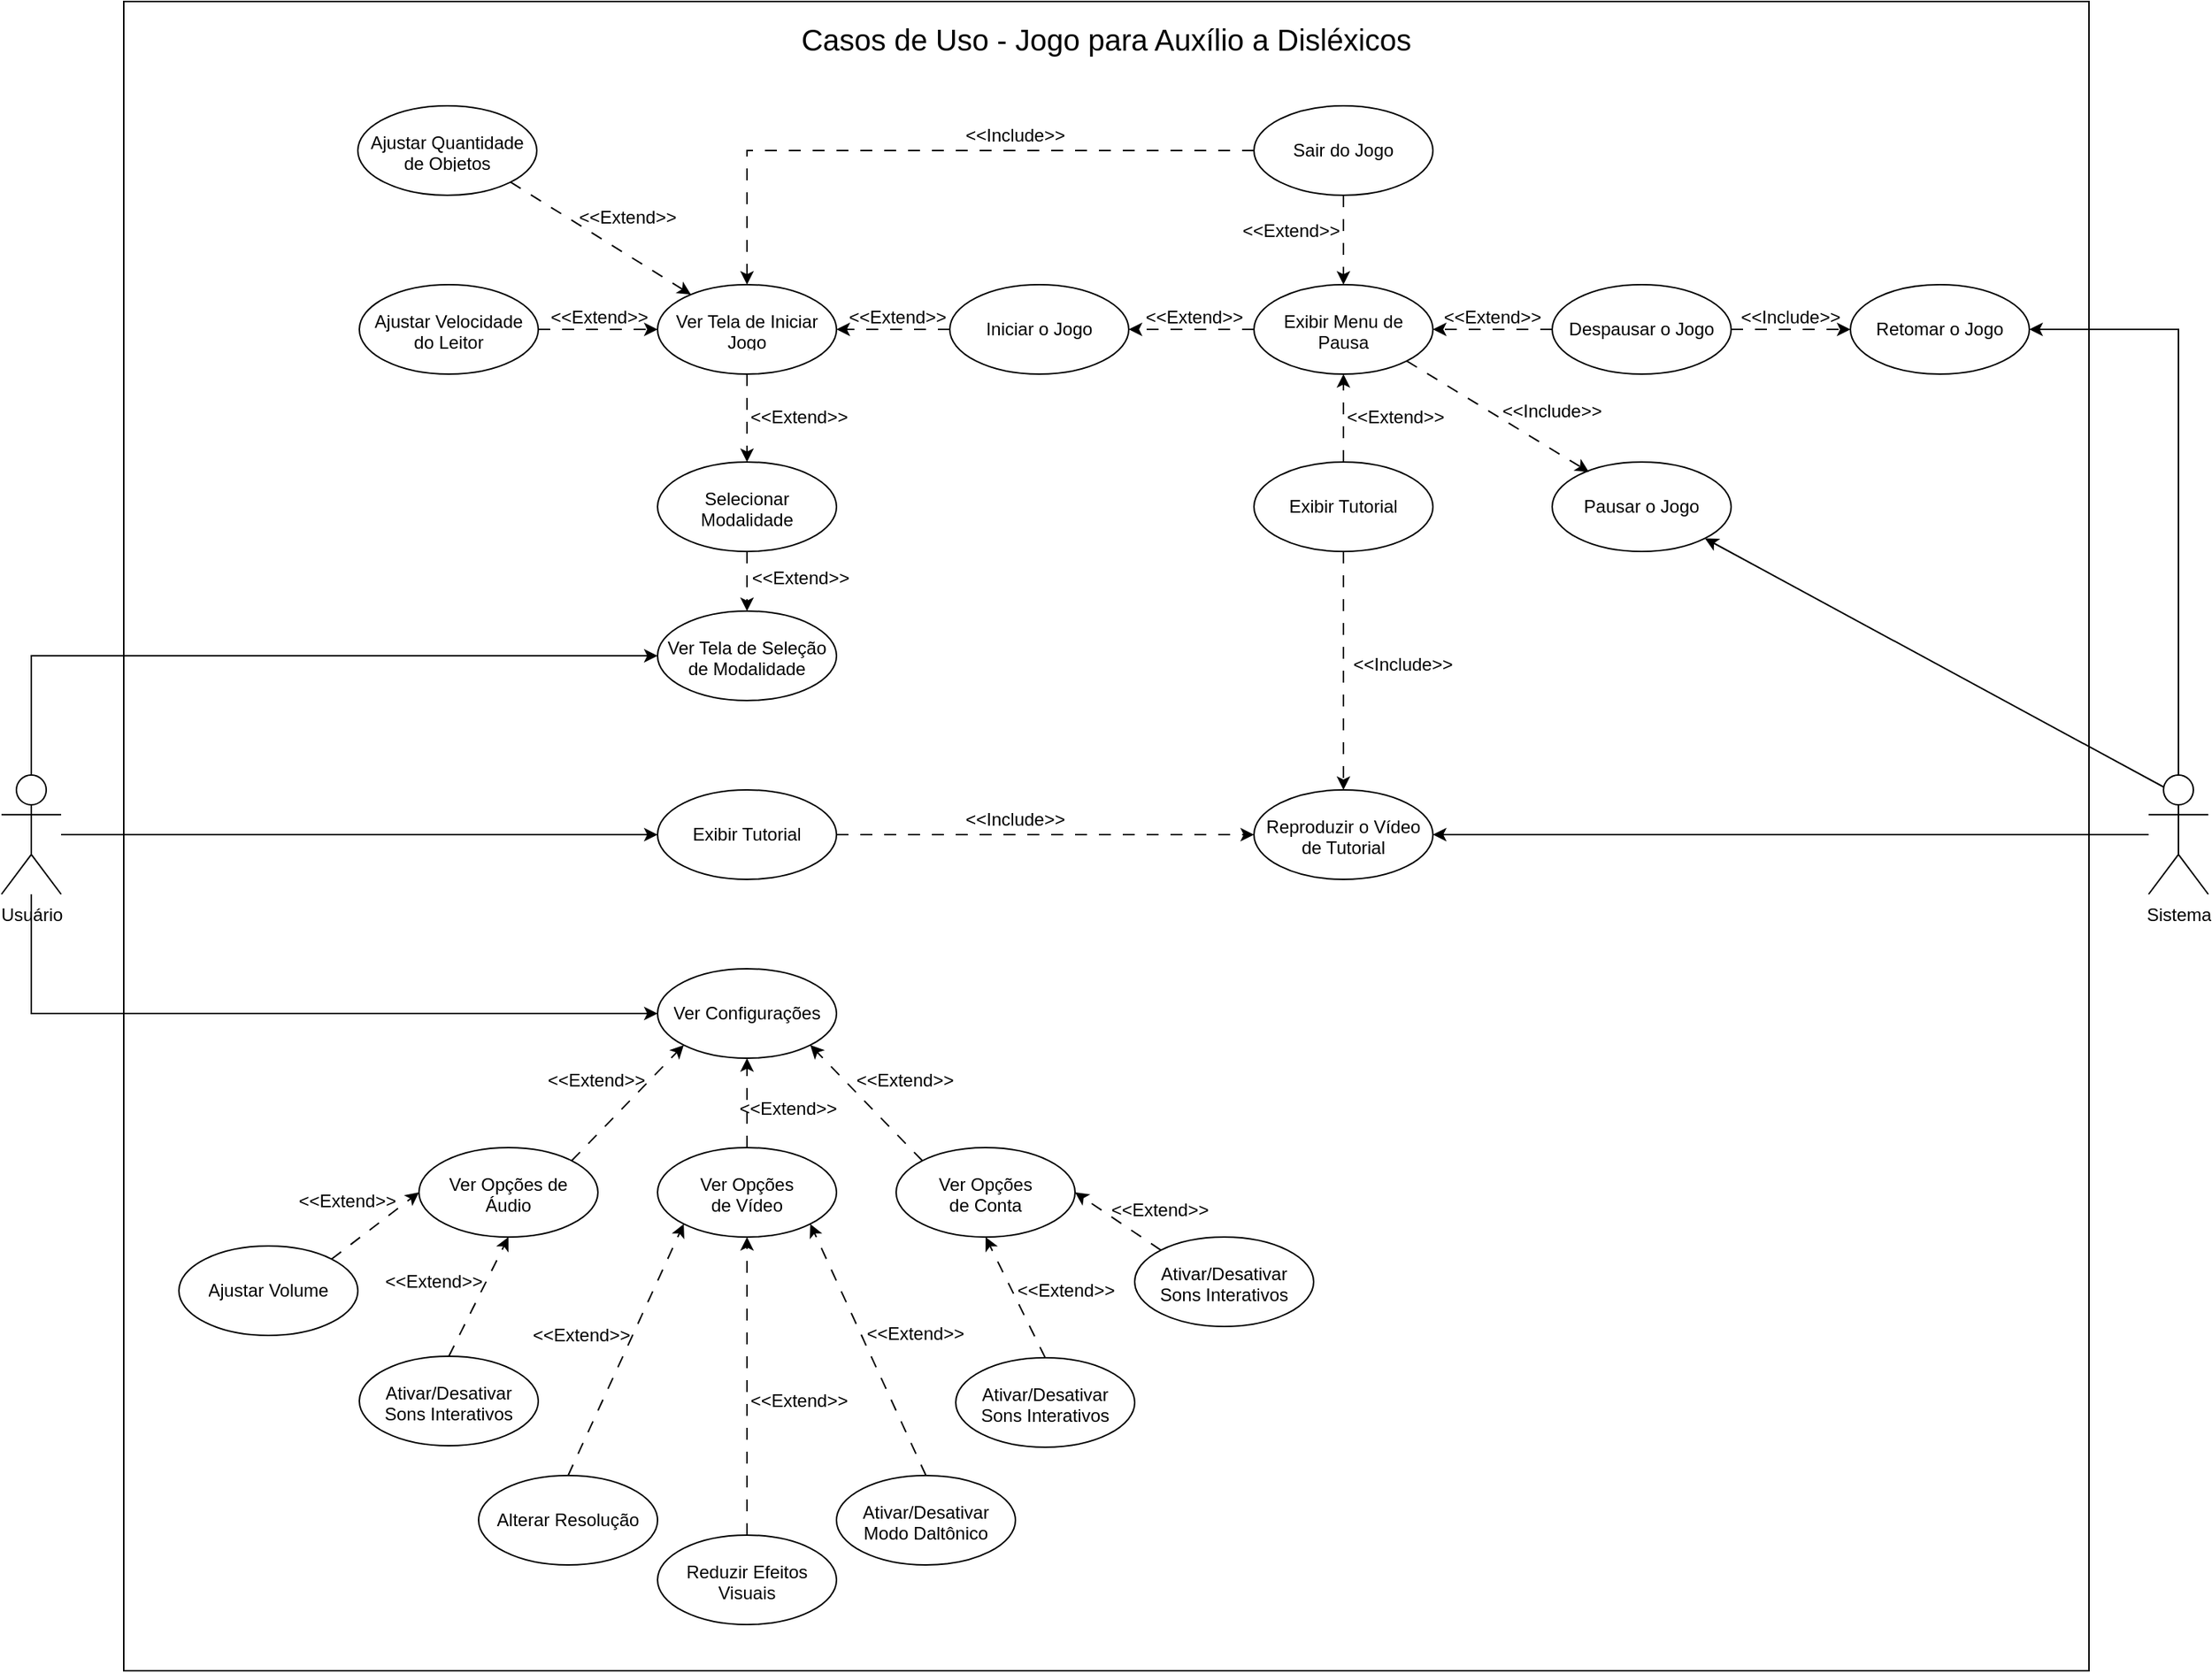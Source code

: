 <mxfile version="24.4.0" type="github">
  <diagram id="C5RBs43oDa-KdzZeNtuy" name="Page-1">
    <mxGraphModel dx="2856" dy="1302" grid="1" gridSize="10" guides="1" tooltips="1" connect="1" arrows="1" fold="1" page="1" pageScale="1" pageWidth="827" pageHeight="1169" math="0" shadow="0">
      <root>
        <mxCell id="WIyWlLk6GJQsqaUBKTNV-0" />
        <mxCell id="WIyWlLk6GJQsqaUBKTNV-1" parent="WIyWlLk6GJQsqaUBKTNV-0" />
        <mxCell id="bNvoFsvNla6PMYxeUP4_-0" value="" style="rounded=0;whiteSpace=wrap;html=1;fillColor=none;" parent="WIyWlLk6GJQsqaUBKTNV-1" vertex="1">
          <mxGeometry x="-598" y="40" width="1318" height="1120" as="geometry" />
        </mxCell>
        <mxCell id="U9N61euYtit4eS1V4yQT-7" style="rounded=0;orthogonalLoop=1;jettySize=auto;html=1;entryX=0;entryY=0.5;entryDx=0;entryDy=0;edgeStyle=orthogonalEdgeStyle;" parent="WIyWlLk6GJQsqaUBKTNV-1" source="U9N61euYtit4eS1V4yQT-0" target="U9N61euYtit4eS1V4yQT-5" edge="1">
          <mxGeometry relative="1" as="geometry">
            <Array as="points">
              <mxPoint x="-660" y="719" />
            </Array>
          </mxGeometry>
        </mxCell>
        <mxCell id="U9N61euYtit4eS1V4yQT-8" style="rounded=0;orthogonalLoop=1;jettySize=auto;html=1;entryX=0;entryY=0.5;entryDx=0;entryDy=0;" parent="WIyWlLk6GJQsqaUBKTNV-1" source="U9N61euYtit4eS1V4yQT-0" target="U9N61euYtit4eS1V4yQT-3" edge="1">
          <mxGeometry relative="1" as="geometry" />
        </mxCell>
        <mxCell id="U9N61euYtit4eS1V4yQT-9" style="rounded=0;orthogonalLoop=1;jettySize=auto;html=1;entryX=0;entryY=0.5;entryDx=0;entryDy=0;edgeStyle=orthogonalEdgeStyle;" parent="WIyWlLk6GJQsqaUBKTNV-1" source="U9N61euYtit4eS1V4yQT-0" target="U9N61euYtit4eS1V4yQT-1" edge="1">
          <mxGeometry relative="1" as="geometry">
            <Array as="points">
              <mxPoint x="-660" y="479" />
            </Array>
          </mxGeometry>
        </mxCell>
        <mxCell id="U9N61euYtit4eS1V4yQT-0" value="Usuário" style="shape=umlActor;verticalLabelPosition=bottom;verticalAlign=top;html=1;outlineConnect=0;" parent="WIyWlLk6GJQsqaUBKTNV-1" vertex="1">
          <mxGeometry x="-680" y="559" width="40" height="80" as="geometry" />
        </mxCell>
        <mxCell id="U9N61euYtit4eS1V4yQT-1" value="" style="ellipse;whiteSpace=wrap;html=1;" parent="WIyWlLk6GJQsqaUBKTNV-1" vertex="1">
          <mxGeometry x="-240" y="449" width="120" height="60" as="geometry" />
        </mxCell>
        <mxCell id="U9N61euYtit4eS1V4yQT-2" value="Ver Tela de Seleção de Modalidade" style="text;strokeColor=none;fillColor=none;align=center;verticalAlign=middle;spacingLeft=4;spacingRight=4;overflow=hidden;points=[[0,0.5],[1,0.5]];portConstraint=eastwest;rotatable=0;whiteSpace=wrap;html=1;" parent="WIyWlLk6GJQsqaUBKTNV-1" vertex="1">
          <mxGeometry x="-240" y="464" width="120" height="30" as="geometry" />
        </mxCell>
        <mxCell id="U9N61euYtit4eS1V4yQT-3" value="" style="ellipse;whiteSpace=wrap;html=1;" parent="WIyWlLk6GJQsqaUBKTNV-1" vertex="1">
          <mxGeometry x="-240" y="569" width="120" height="60" as="geometry" />
        </mxCell>
        <mxCell id="nY-u4v23auQFNKdx8FYK-4" style="rounded=0;orthogonalLoop=1;jettySize=auto;html=1;exitX=1;exitY=0.5;exitDx=0;exitDy=0;entryX=0;entryY=0.5;entryDx=0;entryDy=0;dashed=1;dashPattern=8 8;" parent="WIyWlLk6GJQsqaUBKTNV-1" source="U9N61euYtit4eS1V4yQT-4" target="nY-u4v23auQFNKdx8FYK-1" edge="1">
          <mxGeometry relative="1" as="geometry" />
        </mxCell>
        <mxCell id="U9N61euYtit4eS1V4yQT-4" value="Exibir Tutorial" style="text;strokeColor=none;fillColor=none;align=center;verticalAlign=middle;spacingLeft=4;spacingRight=4;overflow=hidden;points=[[0,0.5],[1,0.5]];portConstraint=eastwest;rotatable=0;whiteSpace=wrap;html=1;" parent="WIyWlLk6GJQsqaUBKTNV-1" vertex="1">
          <mxGeometry x="-240" y="584" width="120" height="30" as="geometry" />
        </mxCell>
        <mxCell id="U9N61euYtit4eS1V4yQT-17" style="rounded=0;orthogonalLoop=1;jettySize=auto;html=1;exitX=1;exitY=0;exitDx=0;exitDy=0;entryX=0;entryY=1;entryDx=0;entryDy=0;dashed=1;dashPattern=8 8;" parent="WIyWlLk6GJQsqaUBKTNV-1" source="U9N61euYtit4eS1V4yQT-15" target="U9N61euYtit4eS1V4yQT-5" edge="1">
          <mxGeometry relative="1" as="geometry">
            <mxPoint x="-108.856" y="899.003" as="sourcePoint" />
            <mxPoint x="-184.004" y="976.577" as="targetPoint" />
          </mxGeometry>
        </mxCell>
        <mxCell id="U9N61euYtit4eS1V4yQT-19" style="rounded=0;orthogonalLoop=1;jettySize=auto;html=1;exitX=0.5;exitY=0;exitDx=0;exitDy=0;dashed=1;dashPattern=8 8;entryX=0.5;entryY=1;entryDx=0;entryDy=0;" parent="WIyWlLk6GJQsqaUBKTNV-1" source="U9N61euYtit4eS1V4yQT-11" target="U9N61euYtit4eS1V4yQT-5" edge="1">
          <mxGeometry relative="1" as="geometry">
            <mxPoint x="110" y="649" as="targetPoint" />
          </mxGeometry>
        </mxCell>
        <mxCell id="U9N61euYtit4eS1V4yQT-20" style="rounded=0;orthogonalLoop=1;jettySize=auto;html=1;exitX=0;exitY=0;exitDx=0;exitDy=0;entryX=1;entryY=1;entryDx=0;entryDy=0;dashed=1;dashPattern=8 8;" parent="WIyWlLk6GJQsqaUBKTNV-1" source="U9N61euYtit4eS1V4yQT-13" target="U9N61euYtit4eS1V4yQT-5" edge="1">
          <mxGeometry relative="1" as="geometry">
            <mxPoint x="19.996" y="611.423" as="sourcePoint" />
            <mxPoint x="95.144" y="688.997" as="targetPoint" />
          </mxGeometry>
        </mxCell>
        <mxCell id="U9N61euYtit4eS1V4yQT-5" value="" style="ellipse;whiteSpace=wrap;html=1;" parent="WIyWlLk6GJQsqaUBKTNV-1" vertex="1">
          <mxGeometry x="-240" y="689" width="120" height="60" as="geometry" />
        </mxCell>
        <mxCell id="U9N61euYtit4eS1V4yQT-6" value="Ver Configurações" style="text;strokeColor=none;fillColor=none;align=center;verticalAlign=middle;spacingLeft=4;spacingRight=4;overflow=hidden;points=[[0,0.5],[1,0.5]];portConstraint=eastwest;rotatable=0;whiteSpace=wrap;html=1;" parent="WIyWlLk6GJQsqaUBKTNV-1" vertex="1">
          <mxGeometry x="-240" y="704" width="120" height="30" as="geometry" />
        </mxCell>
        <mxCell id="U9N61euYtit4eS1V4yQT-11" value="" style="ellipse;whiteSpace=wrap;html=1;" parent="WIyWlLk6GJQsqaUBKTNV-1" vertex="1">
          <mxGeometry x="-240" y="809" width="120" height="60" as="geometry" />
        </mxCell>
        <mxCell id="U9N61euYtit4eS1V4yQT-12" value="Ver Opções de&amp;nbsp;Vídeo" style="text;strokeColor=none;fillColor=none;align=center;verticalAlign=middle;spacingLeft=4;spacingRight=4;overflow=hidden;points=[[0,0.5],[1,0.5]];portConstraint=eastwest;rotatable=0;whiteSpace=wrap;html=1;" parent="WIyWlLk6GJQsqaUBKTNV-1" vertex="1">
          <mxGeometry x="-240" y="824" width="120" height="30" as="geometry" />
        </mxCell>
        <mxCell id="U9N61euYtit4eS1V4yQT-13" value="" style="ellipse;whiteSpace=wrap;html=1;" parent="WIyWlLk6GJQsqaUBKTNV-1" vertex="1">
          <mxGeometry x="-80" y="809" width="120" height="60" as="geometry" />
        </mxCell>
        <mxCell id="U9N61euYtit4eS1V4yQT-14" value="Ver Opções de&amp;nbsp;Conta" style="text;strokeColor=none;fillColor=none;align=center;verticalAlign=middle;spacingLeft=4;spacingRight=4;overflow=hidden;points=[[0,0.5],[1,0.5]];portConstraint=eastwest;rotatable=0;whiteSpace=wrap;html=1;" parent="WIyWlLk6GJQsqaUBKTNV-1" vertex="1">
          <mxGeometry x="-80" y="824" width="120" height="30" as="geometry" />
        </mxCell>
        <mxCell id="U9N61euYtit4eS1V4yQT-33" style="rounded=0;orthogonalLoop=1;jettySize=auto;html=1;exitX=0.5;exitY=0;exitDx=0;exitDy=0;entryX=0.5;entryY=1;entryDx=0;entryDy=0;dashed=1;dashPattern=8 8;" parent="WIyWlLk6GJQsqaUBKTNV-1" source="U9N61euYtit4eS1V4yQT-30" target="U9N61euYtit4eS1V4yQT-15" edge="1">
          <mxGeometry relative="1" as="geometry">
            <mxPoint x="-190" y="914" as="sourcePoint" />
            <mxPoint x="-230" y="994" as="targetPoint" />
          </mxGeometry>
        </mxCell>
        <mxCell id="U9N61euYtit4eS1V4yQT-15" value="" style="ellipse;whiteSpace=wrap;html=1;" parent="WIyWlLk6GJQsqaUBKTNV-1" vertex="1">
          <mxGeometry x="-400" y="809" width="120" height="60" as="geometry" />
        </mxCell>
        <mxCell id="U9N61euYtit4eS1V4yQT-32" style="rounded=0;orthogonalLoop=1;jettySize=auto;html=1;exitX=1;exitY=0;exitDx=0;exitDy=0;dashed=1;dashPattern=8 8;entryX=0;entryY=0.5;entryDx=0;entryDy=0;" parent="WIyWlLk6GJQsqaUBKTNV-1" target="U9N61euYtit4eS1V4yQT-16" edge="1" source="U9N61euYtit4eS1V4yQT-28">
          <mxGeometry relative="1" as="geometry">
            <mxPoint x="-510" y="719" as="targetPoint" />
            <mxPoint x="-457.574" y="877.787" as="sourcePoint" />
          </mxGeometry>
        </mxCell>
        <mxCell id="U9N61euYtit4eS1V4yQT-16" value="Ver Opções de Áudio" style="text;strokeColor=none;fillColor=none;align=center;verticalAlign=middle;spacingLeft=4;spacingRight=4;overflow=hidden;points=[[0,0.5],[1,0.5]];portConstraint=eastwest;rotatable=0;whiteSpace=wrap;html=1;" parent="WIyWlLk6GJQsqaUBKTNV-1" vertex="1">
          <mxGeometry x="-400" y="824" width="120" height="30" as="geometry" />
        </mxCell>
        <mxCell id="U9N61euYtit4eS1V4yQT-24" value="&amp;lt;&amp;lt;Extend&amp;gt;&amp;gt;&lt;span style=&quot;white-space: pre;&quot;&gt;&#x9;&lt;/span&gt;" style="text;html=1;align=center;verticalAlign=middle;whiteSpace=wrap;rounded=0;direction=east;rotation=0;" parent="WIyWlLk6GJQsqaUBKTNV-1" vertex="1">
          <mxGeometry x="-175" y="768" width="60" height="30" as="geometry" />
        </mxCell>
        <mxCell id="U9N61euYtit4eS1V4yQT-25" value="&amp;lt;&amp;lt;Extend&amp;gt;&amp;gt;" style="text;html=1;align=center;verticalAlign=middle;whiteSpace=wrap;rounded=0;direction=east;rotation=0;" parent="WIyWlLk6GJQsqaUBKTNV-1" vertex="1">
          <mxGeometry x="-104" y="749" width="60" height="30" as="geometry" />
        </mxCell>
        <mxCell id="U9N61euYtit4eS1V4yQT-26" value="&amp;lt;&amp;lt;Extend&amp;gt;&amp;gt;" style="text;html=1;align=center;verticalAlign=middle;whiteSpace=wrap;rounded=0;direction=east;rotation=0;" parent="WIyWlLk6GJQsqaUBKTNV-1" vertex="1">
          <mxGeometry x="-311" y="749" width="60" height="30" as="geometry" />
        </mxCell>
        <mxCell id="U9N61euYtit4eS1V4yQT-28" value="" style="ellipse;whiteSpace=wrap;html=1;" parent="WIyWlLk6GJQsqaUBKTNV-1" vertex="1">
          <mxGeometry x="-561" y="875" width="120" height="60" as="geometry" />
        </mxCell>
        <mxCell id="U9N61euYtit4eS1V4yQT-29" value="Ajustar Volume" style="text;strokeColor=none;fillColor=none;align=center;verticalAlign=middle;spacingLeft=4;spacingRight=4;overflow=hidden;points=[[0,0.5],[1,0.5]];portConstraint=eastwest;rotatable=0;whiteSpace=wrap;html=1;" parent="WIyWlLk6GJQsqaUBKTNV-1" vertex="1">
          <mxGeometry x="-561" y="890" width="120" height="30" as="geometry" />
        </mxCell>
        <mxCell id="U9N61euYtit4eS1V4yQT-30" value="" style="ellipse;whiteSpace=wrap;html=1;" parent="WIyWlLk6GJQsqaUBKTNV-1" vertex="1">
          <mxGeometry x="-440" y="949" width="120" height="60" as="geometry" />
        </mxCell>
        <mxCell id="U9N61euYtit4eS1V4yQT-31" value="Ativar/Desativar Sons Interativos" style="text;strokeColor=none;fillColor=none;align=center;verticalAlign=middle;spacingLeft=4;spacingRight=4;overflow=hidden;points=[[0,0.5],[1,0.5]];portConstraint=eastwest;rotatable=0;whiteSpace=wrap;html=1;" parent="WIyWlLk6GJQsqaUBKTNV-1" vertex="1">
          <mxGeometry x="-440" y="964" width="120" height="30" as="geometry" />
        </mxCell>
        <mxCell id="U9N61euYtit4eS1V4yQT-34" value="&amp;lt;&amp;lt;Extend&amp;gt;&amp;gt;" style="text;html=1;align=center;verticalAlign=middle;whiteSpace=wrap;rounded=0;direction=east;rotation=0;" parent="WIyWlLk6GJQsqaUBKTNV-1" vertex="1">
          <mxGeometry x="-478" y="830" width="60" height="30" as="geometry" />
        </mxCell>
        <mxCell id="U9N61euYtit4eS1V4yQT-35" value="&amp;lt;&amp;lt;Extend&amp;gt;&amp;gt;" style="text;html=1;align=center;verticalAlign=middle;whiteSpace=wrap;rounded=0;direction=east;rotation=0;" parent="WIyWlLk6GJQsqaUBKTNV-1" vertex="1">
          <mxGeometry x="-420" y="884" width="60" height="30" as="geometry" />
        </mxCell>
        <mxCell id="U9N61euYtit4eS1V4yQT-42" style="rounded=0;orthogonalLoop=1;jettySize=auto;html=1;exitX=0.5;exitY=0;exitDx=0;exitDy=0;entryX=0;entryY=1;entryDx=0;entryDy=0;dashed=1;dashPattern=8 8;" parent="WIyWlLk6GJQsqaUBKTNV-1" source="U9N61euYtit4eS1V4yQT-36" target="U9N61euYtit4eS1V4yQT-11" edge="1">
          <mxGeometry relative="1" as="geometry" />
        </mxCell>
        <mxCell id="U9N61euYtit4eS1V4yQT-36" value="" style="ellipse;whiteSpace=wrap;html=1;" parent="WIyWlLk6GJQsqaUBKTNV-1" vertex="1">
          <mxGeometry x="-360" y="1029" width="120" height="60" as="geometry" />
        </mxCell>
        <mxCell id="U9N61euYtit4eS1V4yQT-37" value="Alterar Resolução" style="text;strokeColor=none;fillColor=none;align=center;verticalAlign=middle;spacingLeft=4;spacingRight=4;overflow=hidden;points=[[0,0.5],[1,0.5]];portConstraint=eastwest;rotatable=0;whiteSpace=wrap;html=1;" parent="WIyWlLk6GJQsqaUBKTNV-1" vertex="1">
          <mxGeometry x="-360" y="1044" width="120" height="30" as="geometry" />
        </mxCell>
        <mxCell id="U9N61euYtit4eS1V4yQT-43" style="rounded=0;orthogonalLoop=1;jettySize=auto;html=1;exitX=0.5;exitY=0;exitDx=0;exitDy=0;entryX=0.5;entryY=1;entryDx=0;entryDy=0;dashed=1;dashPattern=8 8;" parent="WIyWlLk6GJQsqaUBKTNV-1" source="U9N61euYtit4eS1V4yQT-38" target="U9N61euYtit4eS1V4yQT-11" edge="1">
          <mxGeometry relative="1" as="geometry" />
        </mxCell>
        <mxCell id="U9N61euYtit4eS1V4yQT-38" value="" style="ellipse;whiteSpace=wrap;html=1;" parent="WIyWlLk6GJQsqaUBKTNV-1" vertex="1">
          <mxGeometry x="-240" y="1069" width="120" height="60" as="geometry" />
        </mxCell>
        <mxCell id="U9N61euYtit4eS1V4yQT-39" value="Reduzir Efeitos Visuais" style="text;strokeColor=none;fillColor=none;align=center;verticalAlign=middle;spacingLeft=4;spacingRight=4;overflow=hidden;points=[[0,0.5],[1,0.5]];portConstraint=eastwest;rotatable=0;whiteSpace=wrap;html=1;" parent="WIyWlLk6GJQsqaUBKTNV-1" vertex="1">
          <mxGeometry x="-240" y="1084" width="120" height="30" as="geometry" />
        </mxCell>
        <mxCell id="U9N61euYtit4eS1V4yQT-44" style="rounded=0;orthogonalLoop=1;jettySize=auto;html=1;exitX=0.5;exitY=0;exitDx=0;exitDy=0;entryX=1;entryY=1;entryDx=0;entryDy=0;dashed=1;dashPattern=8 8;" parent="WIyWlLk6GJQsqaUBKTNV-1" source="U9N61euYtit4eS1V4yQT-40" target="U9N61euYtit4eS1V4yQT-11" edge="1">
          <mxGeometry relative="1" as="geometry" />
        </mxCell>
        <mxCell id="U9N61euYtit4eS1V4yQT-40" value="" style="ellipse;whiteSpace=wrap;html=1;" parent="WIyWlLk6GJQsqaUBKTNV-1" vertex="1">
          <mxGeometry x="-120" y="1029" width="120" height="60" as="geometry" />
        </mxCell>
        <mxCell id="U9N61euYtit4eS1V4yQT-41" value="Ativar/Desativar Modo Daltônico" style="text;strokeColor=none;fillColor=none;align=center;verticalAlign=middle;spacingLeft=4;spacingRight=4;overflow=hidden;points=[[0,0.5],[1,0.5]];portConstraint=eastwest;rotatable=0;whiteSpace=wrap;html=1;" parent="WIyWlLk6GJQsqaUBKTNV-1" vertex="1">
          <mxGeometry x="-120" y="1044" width="120" height="30" as="geometry" />
        </mxCell>
        <mxCell id="U9N61euYtit4eS1V4yQT-45" value="&amp;lt;&amp;lt;Extend&amp;gt;&amp;gt;" style="text;html=1;align=center;verticalAlign=middle;whiteSpace=wrap;rounded=0;direction=east;rotation=0;" parent="WIyWlLk6GJQsqaUBKTNV-1" vertex="1">
          <mxGeometry x="-321" y="920" width="60" height="30" as="geometry" />
        </mxCell>
        <mxCell id="U9N61euYtit4eS1V4yQT-46" value="&amp;lt;&amp;lt;Extend&amp;gt;&amp;gt;" style="text;html=1;align=center;verticalAlign=middle;whiteSpace=wrap;rounded=0;direction=east;rotation=0;" parent="WIyWlLk6GJQsqaUBKTNV-1" vertex="1">
          <mxGeometry x="-175" y="964" width="60" height="30" as="geometry" />
        </mxCell>
        <mxCell id="U9N61euYtit4eS1V4yQT-47" value="&amp;lt;&amp;lt;Extend&amp;gt;&amp;gt;" style="text;html=1;align=center;verticalAlign=middle;whiteSpace=wrap;rounded=0;direction=east;rotation=0;" parent="WIyWlLk6GJQsqaUBKTNV-1" vertex="1">
          <mxGeometry x="-97" y="919" width="60" height="30" as="geometry" />
        </mxCell>
        <mxCell id="U9N61euYtit4eS1V4yQT-52" style="rounded=0;orthogonalLoop=1;jettySize=auto;html=1;exitX=0.5;exitY=0;exitDx=0;exitDy=0;entryX=0.5;entryY=1;entryDx=0;entryDy=0;dashed=1;dashPattern=8 8;" parent="WIyWlLk6GJQsqaUBKTNV-1" source="U9N61euYtit4eS1V4yQT-48" target="U9N61euYtit4eS1V4yQT-13" edge="1">
          <mxGeometry relative="1" as="geometry" />
        </mxCell>
        <mxCell id="U9N61euYtit4eS1V4yQT-48" value="" style="ellipse;whiteSpace=wrap;html=1;" parent="WIyWlLk6GJQsqaUBKTNV-1" vertex="1">
          <mxGeometry x="-40" y="950" width="120" height="60" as="geometry" />
        </mxCell>
        <mxCell id="U9N61euYtit4eS1V4yQT-49" value="Ativar/Desativar Sons Interativos" style="text;strokeColor=none;fillColor=none;align=center;verticalAlign=middle;spacingLeft=4;spacingRight=4;overflow=hidden;points=[[0,0.5],[1,0.5]];portConstraint=eastwest;rotatable=0;whiteSpace=wrap;html=1;" parent="WIyWlLk6GJQsqaUBKTNV-1" vertex="1">
          <mxGeometry x="-40" y="965" width="120" height="30" as="geometry" />
        </mxCell>
        <mxCell id="U9N61euYtit4eS1V4yQT-53" style="rounded=0;orthogonalLoop=1;jettySize=auto;html=1;exitX=0;exitY=0;exitDx=0;exitDy=0;entryX=1;entryY=0.5;entryDx=0;entryDy=0;dashed=1;dashPattern=8 8;" parent="WIyWlLk6GJQsqaUBKTNV-1" source="U9N61euYtit4eS1V4yQT-50" target="U9N61euYtit4eS1V4yQT-14" edge="1">
          <mxGeometry relative="1" as="geometry" />
        </mxCell>
        <mxCell id="U9N61euYtit4eS1V4yQT-50" value="" style="ellipse;whiteSpace=wrap;html=1;" parent="WIyWlLk6GJQsqaUBKTNV-1" vertex="1">
          <mxGeometry x="80" y="869" width="120" height="60" as="geometry" />
        </mxCell>
        <mxCell id="U9N61euYtit4eS1V4yQT-51" value="Ativar/Desativar Sons Interativos" style="text;strokeColor=none;fillColor=none;align=center;verticalAlign=middle;spacingLeft=4;spacingRight=4;overflow=hidden;points=[[0,0.5],[1,0.5]];portConstraint=eastwest;rotatable=0;whiteSpace=wrap;html=1;" parent="WIyWlLk6GJQsqaUBKTNV-1" vertex="1">
          <mxGeometry x="80" y="884" width="120" height="30" as="geometry" />
        </mxCell>
        <mxCell id="U9N61euYtit4eS1V4yQT-54" value="&amp;lt;&amp;lt;Extend&amp;gt;&amp;gt;" style="text;html=1;align=center;verticalAlign=middle;whiteSpace=wrap;rounded=0;direction=east;rotation=0;" parent="WIyWlLk6GJQsqaUBKTNV-1" vertex="1">
          <mxGeometry x="4" y="890" width="60" height="30" as="geometry" />
        </mxCell>
        <mxCell id="U9N61euYtit4eS1V4yQT-55" value="&amp;lt;&amp;lt;Extend&amp;gt;&amp;gt;" style="text;html=1;align=center;verticalAlign=middle;whiteSpace=wrap;rounded=0;direction=east;rotation=0;" parent="WIyWlLk6GJQsqaUBKTNV-1" vertex="1">
          <mxGeometry x="67" y="836" width="60" height="30" as="geometry" />
        </mxCell>
        <mxCell id="nY-u4v23auQFNKdx8FYK-3" style="rounded=0;orthogonalLoop=1;jettySize=auto;html=1;entryX=1;entryY=0.5;entryDx=0;entryDy=0;" parent="WIyWlLk6GJQsqaUBKTNV-1" source="U9N61euYtit4eS1V4yQT-56" target="nY-u4v23auQFNKdx8FYK-1" edge="1">
          <mxGeometry relative="1" as="geometry">
            <mxPoint x="560" y="599" as="sourcePoint" />
          </mxGeometry>
        </mxCell>
        <mxCell id="nY-u4v23auQFNKdx8FYK-33" style="rounded=0;orthogonalLoop=1;jettySize=auto;html=1;exitX=0.25;exitY=0.1;exitDx=0;exitDy=0;exitPerimeter=0;entryX=1;entryY=1;entryDx=0;entryDy=0;" parent="WIyWlLk6GJQsqaUBKTNV-1" source="U9N61euYtit4eS1V4yQT-56" target="nY-u4v23auQFNKdx8FYK-29" edge="1">
          <mxGeometry relative="1" as="geometry" />
        </mxCell>
        <mxCell id="nY-u4v23auQFNKdx8FYK-47" style="edgeStyle=orthogonalEdgeStyle;rounded=0;orthogonalLoop=1;jettySize=auto;html=1;entryX=1;entryY=0.5;entryDx=0;entryDy=0;exitX=0.5;exitY=0;exitDx=0;exitDy=0;exitPerimeter=0;" parent="WIyWlLk6GJQsqaUBKTNV-1" source="U9N61euYtit4eS1V4yQT-56" target="nY-u4v23auQFNKdx8FYK-46" edge="1">
          <mxGeometry relative="1" as="geometry">
            <Array as="points">
              <mxPoint x="780" y="260" />
            </Array>
          </mxGeometry>
        </mxCell>
        <mxCell id="U9N61euYtit4eS1V4yQT-56" value="Sistema" style="shape=umlActor;verticalLabelPosition=bottom;verticalAlign=top;html=1;outlineConnect=0;" parent="WIyWlLk6GJQsqaUBKTNV-1" vertex="1">
          <mxGeometry x="760" y="559" width="40" height="80" as="geometry" />
        </mxCell>
        <mxCell id="nY-u4v23auQFNKdx8FYK-0" value="" style="ellipse;whiteSpace=wrap;html=1;" parent="WIyWlLk6GJQsqaUBKTNV-1" vertex="1">
          <mxGeometry x="160" y="569" width="120" height="60" as="geometry" />
        </mxCell>
        <mxCell id="nY-u4v23auQFNKdx8FYK-1" value="Reproduzir o Vídeo de Tutorial" style="text;strokeColor=none;fillColor=none;align=center;verticalAlign=middle;spacingLeft=4;spacingRight=4;overflow=hidden;points=[[0,0.5],[1,0.5]];portConstraint=eastwest;rotatable=0;whiteSpace=wrap;html=1;" parent="WIyWlLk6GJQsqaUBKTNV-1" vertex="1">
          <mxGeometry x="160" y="584" width="120" height="30" as="geometry" />
        </mxCell>
        <mxCell id="nY-u4v23auQFNKdx8FYK-5" value="&amp;lt;&amp;lt;Include&amp;gt;&amp;gt;" style="text;html=1;align=center;verticalAlign=middle;whiteSpace=wrap;rounded=0;direction=east;rotation=0;" parent="WIyWlLk6GJQsqaUBKTNV-1" vertex="1">
          <mxGeometry x="-30" y="574" width="60" height="30" as="geometry" />
        </mxCell>
        <mxCell id="nY-u4v23auQFNKdx8FYK-9" style="rounded=0;orthogonalLoop=1;jettySize=auto;html=1;exitX=0.5;exitY=1;exitDx=0;exitDy=0;entryX=0.5;entryY=0;entryDx=0;entryDy=0;dashed=1;dashPattern=8 8;" parent="WIyWlLk6GJQsqaUBKTNV-1" source="nY-u4v23auQFNKdx8FYK-6" target="U9N61euYtit4eS1V4yQT-1" edge="1">
          <mxGeometry relative="1" as="geometry" />
        </mxCell>
        <mxCell id="nY-u4v23auQFNKdx8FYK-6" value="" style="ellipse;whiteSpace=wrap;html=1;" parent="WIyWlLk6GJQsqaUBKTNV-1" vertex="1">
          <mxGeometry x="-240" y="349" width="120" height="60" as="geometry" />
        </mxCell>
        <mxCell id="nY-u4v23auQFNKdx8FYK-7" value="Selecionar Modalidade" style="text;strokeColor=none;fillColor=none;align=center;verticalAlign=middle;spacingLeft=4;spacingRight=4;overflow=hidden;points=[[0,0.5],[1,0.5]];portConstraint=eastwest;rotatable=0;whiteSpace=wrap;html=1;" parent="WIyWlLk6GJQsqaUBKTNV-1" vertex="1">
          <mxGeometry x="-240" y="364" width="120" height="30" as="geometry" />
        </mxCell>
        <mxCell id="nY-u4v23auQFNKdx8FYK-10" value="&amp;lt;&amp;lt;Extend&amp;gt;&amp;gt;" style="text;html=1;align=center;verticalAlign=middle;whiteSpace=wrap;rounded=0;direction=east;rotation=0;" parent="WIyWlLk6GJQsqaUBKTNV-1" vertex="1">
          <mxGeometry x="-174" y="412" width="60" height="30" as="geometry" />
        </mxCell>
        <mxCell id="nY-u4v23auQFNKdx8FYK-14" style="rounded=0;orthogonalLoop=1;jettySize=auto;html=1;exitX=0.5;exitY=1;exitDx=0;exitDy=0;entryX=0.5;entryY=0;entryDx=0;entryDy=0;dashed=1;dashPattern=8 8;" parent="WIyWlLk6GJQsqaUBKTNV-1" source="nY-u4v23auQFNKdx8FYK-12" target="nY-u4v23auQFNKdx8FYK-6" edge="1">
          <mxGeometry relative="1" as="geometry" />
        </mxCell>
        <mxCell id="nY-u4v23auQFNKdx8FYK-12" value="" style="ellipse;whiteSpace=wrap;html=1;" parent="WIyWlLk6GJQsqaUBKTNV-1" vertex="1">
          <mxGeometry x="-240" y="230" width="120" height="60" as="geometry" />
        </mxCell>
        <mxCell id="nY-u4v23auQFNKdx8FYK-13" value="Ver Tela de Iniciar Jogo" style="text;strokeColor=none;fillColor=none;align=center;verticalAlign=middle;spacingLeft=4;spacingRight=4;overflow=hidden;points=[[0,0.5],[1,0.5]];portConstraint=eastwest;rotatable=0;whiteSpace=wrap;html=1;" parent="WIyWlLk6GJQsqaUBKTNV-1" vertex="1">
          <mxGeometry x="-240" y="245" width="120" height="30" as="geometry" />
        </mxCell>
        <mxCell id="nY-u4v23auQFNKdx8FYK-15" value="&amp;lt;&amp;lt;Extend&amp;gt;&amp;gt;" style="text;html=1;align=center;verticalAlign=middle;whiteSpace=wrap;rounded=0;direction=east;rotation=0;" parent="WIyWlLk6GJQsqaUBKTNV-1" vertex="1">
          <mxGeometry x="-175" y="304" width="60" height="30" as="geometry" />
        </mxCell>
        <mxCell id="nY-u4v23auQFNKdx8FYK-23" style="rounded=0;orthogonalLoop=1;jettySize=auto;html=1;exitX=0;exitY=0.5;exitDx=0;exitDy=0;entryX=1;entryY=0.5;entryDx=0;entryDy=0;dashed=1;dashPattern=8 8;" parent="WIyWlLk6GJQsqaUBKTNV-1" source="nY-u4v23auQFNKdx8FYK-17" target="nY-u4v23auQFNKdx8FYK-13" edge="1">
          <mxGeometry relative="1" as="geometry" />
        </mxCell>
        <mxCell id="nY-u4v23auQFNKdx8FYK-16" value="" style="ellipse;whiteSpace=wrap;html=1;" parent="WIyWlLk6GJQsqaUBKTNV-1" vertex="1">
          <mxGeometry x="-44" y="230" width="120" height="60" as="geometry" />
        </mxCell>
        <mxCell id="nY-u4v23auQFNKdx8FYK-17" value="Iniciar o Jogo" style="text;strokeColor=none;fillColor=none;align=center;verticalAlign=middle;spacingLeft=4;spacingRight=4;overflow=hidden;points=[[0,0.5],[1,0.5]];portConstraint=eastwest;rotatable=0;whiteSpace=wrap;html=1;" parent="WIyWlLk6GJQsqaUBKTNV-1" vertex="1">
          <mxGeometry x="-44" y="245" width="120" height="30" as="geometry" />
        </mxCell>
        <mxCell id="nY-u4v23auQFNKdx8FYK-18" value="" style="ellipse;whiteSpace=wrap;html=1;" parent="WIyWlLk6GJQsqaUBKTNV-1" vertex="1">
          <mxGeometry x="-440" y="230" width="120" height="60" as="geometry" />
        </mxCell>
        <mxCell id="nY-u4v23auQFNKdx8FYK-24" style="rounded=0;orthogonalLoop=1;jettySize=auto;html=1;exitX=1;exitY=0.5;exitDx=0;exitDy=0;entryX=0;entryY=0.5;entryDx=0;entryDy=0;dashed=1;dashPattern=8 8;" parent="WIyWlLk6GJQsqaUBKTNV-1" source="nY-u4v23auQFNKdx8FYK-19" target="nY-u4v23auQFNKdx8FYK-13" edge="1">
          <mxGeometry relative="1" as="geometry" />
        </mxCell>
        <mxCell id="nY-u4v23auQFNKdx8FYK-19" value="Ajustar Velocidade do Leitor" style="text;strokeColor=none;fillColor=none;align=center;verticalAlign=middle;spacingLeft=4;spacingRight=4;overflow=hidden;points=[[0,0.5],[1,0.5]];portConstraint=eastwest;rotatable=0;whiteSpace=wrap;html=1;" parent="WIyWlLk6GJQsqaUBKTNV-1" vertex="1">
          <mxGeometry x="-440" y="245" width="120" height="30" as="geometry" />
        </mxCell>
        <mxCell id="nY-u4v23auQFNKdx8FYK-20" value="" style="ellipse;whiteSpace=wrap;html=1;" parent="WIyWlLk6GJQsqaUBKTNV-1" vertex="1">
          <mxGeometry x="-441" y="110" width="120" height="60" as="geometry" />
        </mxCell>
        <mxCell id="nY-u4v23auQFNKdx8FYK-22" style="rounded=0;orthogonalLoop=1;jettySize=auto;html=1;exitX=1;exitY=1;exitDx=0;exitDy=0;dashed=1;dashPattern=8 8;" parent="WIyWlLk6GJQsqaUBKTNV-1" source="nY-u4v23auQFNKdx8FYK-20" target="nY-u4v23auQFNKdx8FYK-12" edge="1">
          <mxGeometry relative="1" as="geometry" />
        </mxCell>
        <mxCell id="nY-u4v23auQFNKdx8FYK-21" value="Ajustar Quantidade de Objetos" style="text;strokeColor=none;fillColor=none;align=center;verticalAlign=middle;spacingLeft=4;spacingRight=4;overflow=hidden;points=[[0,0.5],[1,0.5]];portConstraint=eastwest;rotatable=0;whiteSpace=wrap;html=1;" parent="WIyWlLk6GJQsqaUBKTNV-1" vertex="1">
          <mxGeometry x="-441" y="125" width="120" height="30" as="geometry" />
        </mxCell>
        <mxCell id="nY-u4v23auQFNKdx8FYK-25" value="&amp;lt;&amp;lt;Extend&amp;gt;&amp;gt;" style="text;html=1;align=center;verticalAlign=middle;whiteSpace=wrap;rounded=0;direction=east;rotation=0;" parent="WIyWlLk6GJQsqaUBKTNV-1" vertex="1">
          <mxGeometry x="-109" y="237" width="60" height="30" as="geometry" />
        </mxCell>
        <mxCell id="nY-u4v23auQFNKdx8FYK-26" value="&amp;lt;&amp;lt;Extend&amp;gt;&amp;gt;" style="text;html=1;align=center;verticalAlign=middle;whiteSpace=wrap;rounded=0;direction=east;rotation=0;" parent="WIyWlLk6GJQsqaUBKTNV-1" vertex="1">
          <mxGeometry x="-290" y="170" width="60" height="30" as="geometry" />
        </mxCell>
        <mxCell id="nY-u4v23auQFNKdx8FYK-27" value="&amp;lt;&amp;lt;Extend&amp;gt;&amp;gt;" style="text;html=1;align=center;verticalAlign=middle;whiteSpace=wrap;rounded=0;direction=east;rotation=0;" parent="WIyWlLk6GJQsqaUBKTNV-1" vertex="1">
          <mxGeometry x="-309" y="237" width="60" height="30" as="geometry" />
        </mxCell>
        <mxCell id="nY-u4v23auQFNKdx8FYK-29" value="" style="ellipse;whiteSpace=wrap;html=1;" parent="WIyWlLk6GJQsqaUBKTNV-1" vertex="1">
          <mxGeometry x="360" y="349" width="120" height="60" as="geometry" />
        </mxCell>
        <mxCell id="nY-u4v23auQFNKdx8FYK-30" value="Pausar o Jogo" style="text;strokeColor=none;fillColor=none;align=center;verticalAlign=middle;spacingLeft=4;spacingRight=4;overflow=hidden;points=[[0,0.5],[1,0.5]];portConstraint=eastwest;rotatable=0;whiteSpace=wrap;html=1;" parent="WIyWlLk6GJQsqaUBKTNV-1" vertex="1">
          <mxGeometry x="360" y="364" width="120" height="30" as="geometry" />
        </mxCell>
        <mxCell id="nY-u4v23auQFNKdx8FYK-31" value="" style="ellipse;whiteSpace=wrap;html=1;" parent="WIyWlLk6GJQsqaUBKTNV-1" vertex="1">
          <mxGeometry x="160" y="230" width="120" height="60" as="geometry" />
        </mxCell>
        <mxCell id="nY-u4v23auQFNKdx8FYK-40" style="rounded=0;orthogonalLoop=1;jettySize=auto;html=1;exitX=0;exitY=0.5;exitDx=0;exitDy=0;entryX=1;entryY=0.5;entryDx=0;entryDy=0;dashed=1;dashPattern=8 8;" parent="WIyWlLk6GJQsqaUBKTNV-1" source="nY-u4v23auQFNKdx8FYK-32" target="nY-u4v23auQFNKdx8FYK-17" edge="1">
          <mxGeometry relative="1" as="geometry" />
        </mxCell>
        <mxCell id="nY-u4v23auQFNKdx8FYK-42" style="rounded=0;orthogonalLoop=1;jettySize=auto;html=1;exitX=1;exitY=1;exitDx=0;exitDy=0;entryX=0.205;entryY=0.111;entryDx=0;entryDy=0;dashed=1;dashPattern=8 8;entryPerimeter=0;" parent="WIyWlLk6GJQsqaUBKTNV-1" source="nY-u4v23auQFNKdx8FYK-31" target="nY-u4v23auQFNKdx8FYK-29" edge="1">
          <mxGeometry relative="1" as="geometry" />
        </mxCell>
        <mxCell id="nY-u4v23auQFNKdx8FYK-32" value="Exibir Menu de Pausa" style="text;strokeColor=none;fillColor=none;align=center;verticalAlign=middle;spacingLeft=4;spacingRight=4;overflow=hidden;points=[[0,0.5],[1,0.5]];portConstraint=eastwest;rotatable=0;whiteSpace=wrap;html=1;" parent="WIyWlLk6GJQsqaUBKTNV-1" vertex="1">
          <mxGeometry x="160" y="245" width="120" height="30" as="geometry" />
        </mxCell>
        <mxCell id="nY-u4v23auQFNKdx8FYK-36" style="rounded=0;orthogonalLoop=1;jettySize=auto;html=1;exitX=0.5;exitY=1;exitDx=0;exitDy=0;entryX=0.5;entryY=0;entryDx=0;entryDy=0;dashed=1;dashPattern=8 8;" parent="WIyWlLk6GJQsqaUBKTNV-1" source="nY-u4v23auQFNKdx8FYK-34" target="nY-u4v23auQFNKdx8FYK-0" edge="1">
          <mxGeometry relative="1" as="geometry" />
        </mxCell>
        <mxCell id="nY-u4v23auQFNKdx8FYK-38" style="rounded=0;orthogonalLoop=1;jettySize=auto;html=1;exitX=0.5;exitY=0;exitDx=0;exitDy=0;entryX=0.5;entryY=1;entryDx=0;entryDy=0;dashed=1;dashPattern=8 8;" parent="WIyWlLk6GJQsqaUBKTNV-1" source="nY-u4v23auQFNKdx8FYK-34" target="nY-u4v23auQFNKdx8FYK-31" edge="1">
          <mxGeometry relative="1" as="geometry" />
        </mxCell>
        <mxCell id="nY-u4v23auQFNKdx8FYK-34" value="" style="ellipse;whiteSpace=wrap;html=1;" parent="WIyWlLk6GJQsqaUBKTNV-1" vertex="1">
          <mxGeometry x="160" y="349" width="120" height="60" as="geometry" />
        </mxCell>
        <mxCell id="nY-u4v23auQFNKdx8FYK-35" value="Exibir Tutorial" style="text;strokeColor=none;fillColor=none;align=center;verticalAlign=middle;spacingLeft=4;spacingRight=4;overflow=hidden;points=[[0,0.5],[1,0.5]];portConstraint=eastwest;rotatable=0;whiteSpace=wrap;html=1;" parent="WIyWlLk6GJQsqaUBKTNV-1" vertex="1">
          <mxGeometry x="160" y="364" width="120" height="30" as="geometry" />
        </mxCell>
        <mxCell id="nY-u4v23auQFNKdx8FYK-37" value="&amp;lt;&amp;lt;Include&amp;gt;&amp;gt;" style="text;html=1;align=center;verticalAlign=middle;whiteSpace=wrap;rounded=0;direction=east;rotation=0;" parent="WIyWlLk6GJQsqaUBKTNV-1" vertex="1">
          <mxGeometry x="230" y="470" width="60" height="30" as="geometry" />
        </mxCell>
        <mxCell id="nY-u4v23auQFNKdx8FYK-39" value="&amp;lt;&amp;lt;Extend&amp;gt;&amp;gt;" style="text;html=1;align=center;verticalAlign=middle;whiteSpace=wrap;rounded=0;direction=east;rotation=0;" parent="WIyWlLk6GJQsqaUBKTNV-1" vertex="1">
          <mxGeometry x="225" y="304" width="60" height="30" as="geometry" />
        </mxCell>
        <mxCell id="nY-u4v23auQFNKdx8FYK-41" value="&amp;lt;&amp;lt;Extend&amp;gt;&amp;gt;" style="text;html=1;align=center;verticalAlign=middle;whiteSpace=wrap;rounded=0;direction=east;rotation=0;" parent="WIyWlLk6GJQsqaUBKTNV-1" vertex="1">
          <mxGeometry x="90" y="237" width="60" height="30" as="geometry" />
        </mxCell>
        <mxCell id="nY-u4v23auQFNKdx8FYK-43" value="&amp;lt;&amp;lt;Include&amp;gt;&amp;gt;" style="text;html=1;align=center;verticalAlign=middle;whiteSpace=wrap;rounded=0;direction=east;rotation=0;" parent="WIyWlLk6GJQsqaUBKTNV-1" vertex="1">
          <mxGeometry x="330" y="300" width="60" height="30" as="geometry" />
        </mxCell>
        <mxCell id="nY-u4v23auQFNKdx8FYK-45" value="" style="ellipse;whiteSpace=wrap;html=1;" parent="WIyWlLk6GJQsqaUBKTNV-1" vertex="1">
          <mxGeometry x="560" y="230" width="120" height="60" as="geometry" />
        </mxCell>
        <mxCell id="nY-u4v23auQFNKdx8FYK-46" value="Retomar o Jogo" style="text;strokeColor=none;fillColor=none;align=center;verticalAlign=middle;spacingLeft=4;spacingRight=4;overflow=hidden;points=[[0,0.5],[1,0.5]];portConstraint=eastwest;rotatable=0;whiteSpace=wrap;html=1;" parent="WIyWlLk6GJQsqaUBKTNV-1" vertex="1">
          <mxGeometry x="560" y="245" width="120" height="30" as="geometry" />
        </mxCell>
        <mxCell id="nY-u4v23auQFNKdx8FYK-57" style="rounded=0;orthogonalLoop=1;jettySize=auto;html=1;exitX=0.5;exitY=1;exitDx=0;exitDy=0;entryX=0.5;entryY=0;entryDx=0;entryDy=0;dashed=1;dashPattern=8 8;" parent="WIyWlLk6GJQsqaUBKTNV-1" source="nY-u4v23auQFNKdx8FYK-48" target="nY-u4v23auQFNKdx8FYK-31" edge="1">
          <mxGeometry relative="1" as="geometry" />
        </mxCell>
        <mxCell id="nY-u4v23auQFNKdx8FYK-48" value="" style="ellipse;whiteSpace=wrap;html=1;" parent="WIyWlLk6GJQsqaUBKTNV-1" vertex="1">
          <mxGeometry x="160" y="110" width="120" height="60" as="geometry" />
        </mxCell>
        <mxCell id="nY-u4v23auQFNKdx8FYK-59" style="edgeStyle=orthogonalEdgeStyle;rounded=0;orthogonalLoop=1;jettySize=auto;html=1;exitX=0;exitY=0.5;exitDx=0;exitDy=0;entryX=0.5;entryY=0;entryDx=0;entryDy=0;dashed=1;dashPattern=8 8;" parent="WIyWlLk6GJQsqaUBKTNV-1" source="nY-u4v23auQFNKdx8FYK-49" target="nY-u4v23auQFNKdx8FYK-12" edge="1">
          <mxGeometry relative="1" as="geometry" />
        </mxCell>
        <mxCell id="nY-u4v23auQFNKdx8FYK-49" value="Sair do Jogo" style="text;strokeColor=none;fillColor=none;align=center;verticalAlign=middle;spacingLeft=4;spacingRight=4;overflow=hidden;points=[[0,0.5],[1,0.5]];portConstraint=eastwest;rotatable=0;whiteSpace=wrap;html=1;" parent="WIyWlLk6GJQsqaUBKTNV-1" vertex="1">
          <mxGeometry x="160" y="125" width="120" height="30" as="geometry" />
        </mxCell>
        <mxCell id="nY-u4v23auQFNKdx8FYK-53" style="rounded=0;orthogonalLoop=1;jettySize=auto;html=1;exitX=0;exitY=0.5;exitDx=0;exitDy=0;entryX=1;entryY=0.5;entryDx=0;entryDy=0;dashed=1;dashPattern=8 8;" parent="WIyWlLk6GJQsqaUBKTNV-1" source="nY-u4v23auQFNKdx8FYK-51" target="nY-u4v23auQFNKdx8FYK-32" edge="1">
          <mxGeometry relative="1" as="geometry" />
        </mxCell>
        <mxCell id="nY-u4v23auQFNKdx8FYK-55" style="rounded=0;orthogonalLoop=1;jettySize=auto;html=1;exitX=1;exitY=0.5;exitDx=0;exitDy=0;entryX=0;entryY=0.5;entryDx=0;entryDy=0;dashed=1;dashPattern=8 8;" parent="WIyWlLk6GJQsqaUBKTNV-1" source="nY-u4v23auQFNKdx8FYK-51" target="nY-u4v23auQFNKdx8FYK-46" edge="1">
          <mxGeometry relative="1" as="geometry" />
        </mxCell>
        <mxCell id="nY-u4v23auQFNKdx8FYK-50" value="" style="ellipse;whiteSpace=wrap;html=1;" parent="WIyWlLk6GJQsqaUBKTNV-1" vertex="1">
          <mxGeometry x="360" y="230" width="120" height="60" as="geometry" />
        </mxCell>
        <mxCell id="nY-u4v23auQFNKdx8FYK-51" value="Despausar o Jogo" style="text;strokeColor=none;fillColor=none;align=center;verticalAlign=middle;spacingLeft=4;spacingRight=4;overflow=hidden;points=[[0,0.5],[1,0.5]];portConstraint=eastwest;rotatable=0;whiteSpace=wrap;html=1;" parent="WIyWlLk6GJQsqaUBKTNV-1" vertex="1">
          <mxGeometry x="360" y="245" width="120" height="30" as="geometry" />
        </mxCell>
        <mxCell id="nY-u4v23auQFNKdx8FYK-54" value="&amp;lt;&amp;lt;Extend&amp;gt;&amp;gt;" style="text;html=1;align=center;verticalAlign=middle;whiteSpace=wrap;rounded=0;direction=east;rotation=0;" parent="WIyWlLk6GJQsqaUBKTNV-1" vertex="1">
          <mxGeometry x="290" y="237" width="60" height="30" as="geometry" />
        </mxCell>
        <mxCell id="nY-u4v23auQFNKdx8FYK-56" value="&amp;lt;&amp;lt;Include&amp;gt;&amp;gt;" style="text;html=1;align=center;verticalAlign=middle;whiteSpace=wrap;rounded=0;direction=east;rotation=0;" parent="WIyWlLk6GJQsqaUBKTNV-1" vertex="1">
          <mxGeometry x="490" y="237" width="60" height="30" as="geometry" />
        </mxCell>
        <mxCell id="nY-u4v23auQFNKdx8FYK-58" value="&amp;lt;&amp;lt;Extend&amp;gt;&amp;gt;" style="text;html=1;align=center;verticalAlign=middle;whiteSpace=wrap;rounded=0;direction=east;rotation=0;" parent="WIyWlLk6GJQsqaUBKTNV-1" vertex="1">
          <mxGeometry x="155" y="179" width="60" height="30" as="geometry" />
        </mxCell>
        <mxCell id="nY-u4v23auQFNKdx8FYK-60" value="&amp;lt;&amp;lt;Include&amp;gt;&amp;gt;" style="text;html=1;align=center;verticalAlign=middle;whiteSpace=wrap;rounded=0;direction=east;rotation=0;" parent="WIyWlLk6GJQsqaUBKTNV-1" vertex="1">
          <mxGeometry x="-30" y="115" width="60" height="30" as="geometry" />
        </mxCell>
        <mxCell id="XCO8It_7xfzDLV3fkZnk-0" value="&lt;font style=&quot;font-size: 20px;&quot;&gt;Casos de Uso - Jogo para Auxílio a Disléxicos&lt;/font&gt;" style="text;html=1;align=center;verticalAlign=middle;whiteSpace=wrap;rounded=0;" vertex="1" parent="WIyWlLk6GJQsqaUBKTNV-1">
          <mxGeometry x="-179" y="50" width="480" height="30" as="geometry" />
        </mxCell>
      </root>
    </mxGraphModel>
  </diagram>
</mxfile>
